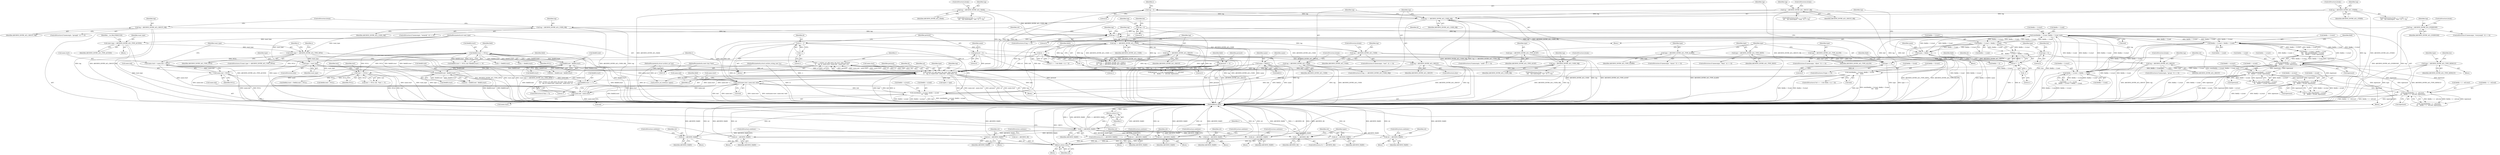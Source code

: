 digraph "0_libarchive_15bf44fd2c1ad0e3fd87048b3fcc90c4dcff1175@integer" {
"1000967" [label="(Call,r = archive_acl_add_entry_len_l(acl, type, permset,\n\t\t    tag, id, name.start, name.end - name.start, sc))"];
"1000969" [label="(Call,archive_acl_add_entry_len_l(acl, type, permset,\n\t\t    tag, id, name.start, name.end - name.start, sc))"];
"1000120" [label="(MethodParameterIn,struct archive_acl *acl)"];
"1000330" [label="(Call,type = ARCHIVE_ENTRY_ACL_TYPE_DEFAULT)"];
"1000942" [label="(Call,type == 0)"];
"1000938" [label="(Call,type = ARCHIVE_ENTRY_ACL_TYPE_ALARM)"];
"1000885" [label="(Call,type = 0)"];
"1000927" [label="(Call,type = ARCHIVE_ENTRY_ACL_TYPE_AUDIT)"];
"1000916" [label="(Call,type = ARCHIVE_ENTRY_ACL_TYPE_ALLOW)"];
"1000900" [label="(Call,type = ARCHIVE_ENTRY_ACL_TYPE_DENY)"];
"1000349" [label="(Call,type = want_type)"];
"1000283" [label="(Call,want_type != ARCHIVE_ENTRY_ACL_TYPE_NFS4)"];
"1000145" [label="(Call,want_type = ARCHIVE_ENTRY_ACL_TYPE_ACCESS)"];
"1000122" [label="(MethodParameterIn,int want_type)"];
"1000652" [label="(Call,permset == 0)"];
"1000270" [label="(Call,permset = 0)"];
"1000637" [label="(Call,tag = ARCHIVE_ENTRY_ACL_USER)"];
"1000783" [label="(Call,tag == ARCHIVE_ENTRY_ACL_USER)"];
"1000772" [label="(Call,tag == 0)"];
"1000753" [label="(Call,tag = ARCHIVE_ENTRY_ACL_GROUP_OBJ)"];
"1000730" [label="(Call,tag = ARCHIVE_ENTRY_ACL_GROUP)"];
"1000786" [label="(Call,tag == ARCHIVE_ENTRY_ACL_GROUP)"];
"1000704" [label="(Call,tag = 0)"];
"1000765" [label="(Call,tag = ARCHIVE_ENTRY_ACL_EVERYONE)"];
"1000742" [label="(Call,tag = ARCHIVE_ENTRY_ACL_USER_OBJ)"];
"1000634" [label="(Call,tag == ARCHIVE_ENTRY_ACL_USER_OBJ)"];
"1000458" [label="(Call,tag = ARCHIVE_ENTRY_ACL_USER_OBJ)"];
"1000397" [label="(Call,tag = 0)"];
"1000518" [label="(Call,tag = ARCHIVE_ENTRY_ACL_MASK)"];
"1000478" [label="(Call,tag = ARCHIVE_ENTRY_ACL_GROUP_OBJ)"];
"1000498" [label="(Call,tag = ARCHIVE_ENTRY_ACL_OTHER)"];
"1000718" [label="(Call,tag = ARCHIVE_ENTRY_ACL_USER)"];
"1000641" [label="(Call,tag = ARCHIVE_ENTRY_ACL_GROUP)"];
"1000606" [label="(Call,id != -1)"];
"1000371" [label="(Call,id == -1)"];
"1000266" [label="(Call,id = -1)"];
"1000268" [label="(Call,-1)"];
"1000373" [label="(Call,-1)"];
"1000608" [label="(Call,-1)"];
"1000978" [label="(Call,name.end - name.start)"];
"1000798" [label="(Call,isint(name.start, name.end, &id))"];
"1000273" [label="(Call,name.start = name.end = NULL)"];
"1000277" [label="(Call,name.end = NULL)"];
"1000243" [label="(Call,field[0].start != NULL)"];
"1000693" [label="(Call,field[0].end - field[0].start)"];
"1000296" [label="(Call,field[0].end - field[0].start)"];
"1000337" [label="(Call,field[0].start += 7)"];
"1000171" [label="(Call,text != NULL)"];
"1000121" [label="(MethodParameterIn,const char *text)"];
"1000793" [label="(Call,name = field[1])"];
"1000950" [label="(Call,isint(field[4 + n].start, field[4 + n].end,\n\t\t\t    &id))"];
"1000352" [label="(Call,isint(field[n + 1].start, field[n + 1].end, &id))"];
"1000552" [label="(Call,ismode(field[n + 1].start,\n\t\t\t\t    field[n + 1].end, &permset))"];
"1000537" [label="(Call,field[n + 1].start < field[n + 1].end)"];
"1000837" [label="(Call,is_nfs4_flags(field[2 + n].start,\n\t\t\t    field[2 + n].end, &permset))"];
"1000813" [label="(Call,is_nfs4_perms(field[1 + n].start,\n\t\t\t    field[1 + n].end, &permset))"];
"1000656" [label="(Call,ismode(field[n + 2 - sol].start,\n\t\t\t    field[n + 2 - sol].end, &permset))"];
"1000610" [label="(Call,field[n + 1].start < field[n + 1].end)"];
"1000581" [label="(Call,field[n + 1].start < field[n + 1].end)"];
"1000380" [label="(Call,isint(field[n + 3].start, field[n + 3].end,\n\t\t\t\t    &id))"];
"1000626" [label="(Call,name = field[n + 1])"];
"1000123" [label="(MethodParameterIn,struct archive_string_conv *sc)"];
"1000987" [label="(Call,r < ARCHIVE_WARN)"];
"1000434" [label="(Call,ret = ARCHIVE_WARN)"];
"1001005" [label="(Return,return (ret);)"];
"1000597" [label="(Call,ret = ARCHIVE_WARN)"];
"1000646" [label="(Call,ret = ARCHIVE_WARN)"];
"1000678" [label="(Call,ret = ARCHIVE_WARN)"];
"1000776" [label="(Call,ret = ARCHIVE_WARN)"];
"1000831" [label="(Call,ret = ARCHIVE_WARN)"];
"1000855" [label="(Call,ret = ARCHIVE_WARN)"];
"1000946" [label="(Call,ret = ARCHIVE_WARN)"];
"1000990" [label="(Return,return (r);)"];
"1000993" [label="(Call,r != ARCHIVE_OK)"];
"1000996" [label="(Call,ret = ARCHIVE_WARN)"];
"1000680" [label="(Identifier,ARCHIVE_WARN)"];
"1000776" [label="(Call,ret = ARCHIVE_WARN)"];
"1000249" [label="(Identifier,NULL)"];
"1000944" [label="(Literal,0)"];
"1000765" [label="(Call,tag = ARCHIVE_ENTRY_ACL_EVERYONE)"];
"1000708" [label="(Identifier,len)"];
"1000798" [label="(Call,isint(name.start, name.end, &id))"];
"1000343" [label="(Literal,7)"];
"1000437" [label="(ControlStructure,continue;)"];
"1000349" [label="(Call,type = want_type)"];
"1000124" [label="(Block,)"];
"1000145" [label="(Call,want_type = ARCHIVE_ENTRY_ACL_TYPE_ACCESS)"];
"1000609" [label="(Literal,1)"];
"1000338" [label="(Call,field[0].start)"];
"1000735" [label="(ControlStructure,if (memcmp(s, \"owner@\", 6) == 0))"];
"1000970" [label="(Identifier,acl)"];
"1000435" [label="(Identifier,ret)"];
"1000332" [label="(Identifier,ARCHIVE_ENTRY_ACL_TYPE_DEFAULT)"];
"1000654" [label="(Literal,0)"];
"1000626" [label="(Call,name = field[n + 1])"];
"1001005" [label="(Return,return (ret);)"];
"1000900" [label="(Call,type = ARCHIVE_ENTRY_ACL_TYPE_DENY)"];
"1000939" [label="(Identifier,type)"];
"1000388" [label="(Call,field[n + 3].end)"];
"1000968" [label="(Identifier,r)"];
"1000705" [label="(Identifier,tag)"];
"1000699" [label="(Call,field[0].start)"];
"1000831" [label="(Call,ret = ARCHIVE_WARN)"];
"1000836" [label="(Call,!is_nfs4_flags(field[2 + n].start,\n\t\t\t    field[2 + n].end, &permset))"];
"1000742" [label="(Call,tag = ARCHIVE_ENTRY_ACL_USER_OBJ)"];
"1000634" [label="(Call,tag == ARCHIVE_ENTRY_ACL_USER_OBJ)"];
"1000828" [label="(Call,&permset)"];
"1000718" [label="(Call,tag = ARCHIVE_ENTRY_ACL_USER)"];
"1000271" [label="(Identifier,permset)"];
"1000560" [label="(Call,field[n + 1].end)"];
"1000433" [label="(Block,)"];
"1000997" [label="(Identifier,ret)"];
"1000500" [label="(Identifier,ARCHIVE_ENTRY_ACL_OTHER)"];
"1000351" [label="(Identifier,want_type)"];
"1000606" [label="(Call,id != -1)"];
"1000830" [label="(Block,)"];
"1000599" [label="(Identifier,ARCHIVE_WARN)"];
"1000286" [label="(Block,)"];
"1000812" [label="(Call,!is_nfs4_perms(field[1 + n].start,\n\t\t\t    field[1 + n].end, &permset))"];
"1000335" [label="(Identifier,len)"];
"1000711" [label="(ControlStructure,if (memcmp(s, \"user\", 4) == 0))"];
"1000789" [label="(Block,)"];
"1000928" [label="(Identifier,type)"];
"1000296" [label="(Call,field[0].end - field[0].start)"];
"1000950" [label="(Call,isint(field[4 + n].start, field[4 + n].end,\n\t\t\t    &id))"];
"1000228" [label="(Call,field[n].start = field[n].end = NULL)"];
"1000856" [label="(Identifier,ret)"];
"1000805" [label="(Call,&id)"];
"1000941" [label="(ControlStructure,if (type == 0))"];
"1000268" [label="(Call,-1)"];
"1000176" [label="(Identifier,text)"];
"1000949" [label="(ControlStructure,continue;)"];
"1000501" [label="(ControlStructure,break;)"];
"1000958" [label="(Call,field[4 + n].end)"];
"1000146" [label="(Identifier,want_type)"];
"1001007" [label="(MethodReturn,RET)"];
"1000814" [label="(Call,field[1 + n].start)"];
"1000838" [label="(Call,field[2 + n].start)"];
"1000353" [label="(Call,field[n + 1].start)"];
"1000681" [label="(ControlStructure,continue;)"];
"1000744" [label="(Identifier,ARCHIVE_ENTRY_ACL_USER_OBJ)"];
"1000730" [label="(Call,tag = ARCHIVE_ENTRY_ACL_GROUP)"];
"1000756" [label="(ControlStructure,break;)"];
"1000989" [label="(Identifier,ARCHIVE_WARN)"];
"1000755" [label="(Identifier,ARCHIVE_ENTRY_ACL_GROUP_OBJ)"];
"1000942" [label="(Call,type == 0)"];
"1000998" [label="(Identifier,ARCHIVE_WARN)"];
"1000598" [label="(Identifier,ret)"];
"1000641" [label="(Call,tag = ARCHIVE_ENTRY_ACL_GROUP)"];
"1000329" [label="(Block,)"];
"1000886" [label="(Identifier,type)"];
"1000971" [label="(Identifier,type)"];
"1000370" [label="(Call,id == -1 && fields > (n + 3))"];
"1000575" [label="(Call,fields == (n + 3) &&\n\t\t\t\t    field[n + 1].start < field[n + 1].end)"];
"1000794" [label="(Identifier,name)"];
"1001002" [label="(Call,archive_acl_reset(acl, types))"];
"1000693" [label="(Call,field[0].end - field[0].start)"];
"1000330" [label="(Call,type = ARCHIVE_ENTRY_ACL_TYPE_DEFAULT)"];
"1000610" [label="(Call,field[n + 1].start < field[n + 1].end)"];
"1000460" [label="(Identifier,ARCHIVE_ENTRY_ACL_USER_OBJ)"];
"1000945" [label="(Block,)"];
"1000143" [label="(Block,)"];
"1000278" [label="(Call,name.end)"];
"1000813" [label="(Call,is_nfs4_perms(field[1 + n].start,\n\t\t\t    field[1 + n].end, &permset))"];
"1000120" [label="(MethodParameterIn,struct archive_acl *acl)"];
"1000397" [label="(Call,tag = 0)"];
"1000793" [label="(Call,name = field[1])"];
"1000771" [label="(ControlStructure,if (tag == 0))"];
"1000600" [label="(ControlStructure,continue;)"];
"1000355" [label="(Identifier,field)"];
"1000785" [label="(Identifier,ARCHIVE_ENTRY_ACL_USER)"];
"1000753" [label="(Call,tag = ARCHIVE_ENTRY_ACL_GROUP_OBJ)"];
"1000399" [label="(Literal,0)"];
"1000555" [label="(Identifier,field)"];
"1000520" [label="(Identifier,ARCHIVE_ENTRY_ACL_MASK)"];
"1000521" [label="(ControlStructure,break;)"];
"1000675" [label="(Call,&permset)"];
"1000597" [label="(Call,ret = ARCHIVE_WARN)"];
"1000283" [label="(Call,want_type != ARCHIVE_ENTRY_ACL_TYPE_NFS4)"];
"1000766" [label="(Identifier,tag)"];
"1000799" [label="(Call,name.start)"];
"1001000" [label="(Identifier,types)"];
"1000679" [label="(Identifier,ret)"];
"1001006" [label="(Identifier,ret)"];
"1000243" [label="(Call,field[0].start != NULL)"];
"1000254" [label="(Identifier,field)"];
"1000538" [label="(Call,field[n + 1].start)"];
"1000788" [label="(Identifier,ARCHIVE_ENTRY_ACL_GROUP)"];
"1000643" [label="(Identifier,ARCHIVE_ENTRY_ACL_GROUP)"];
"1000178" [label="(Block,)"];
"1000242" [label="(Call,field[0].start != NULL && *(field[0].start) == '#')"];
"1000834" [label="(ControlStructure,continue;)"];
"1000294" [label="(Call,len = field[0].end - field[0].start)"];
"1000993" [label="(Call,r != ARCHIVE_OK)"];
"1000122" [label="(MethodParameterIn,int want_type)"];
"1000526" [label="(Block,)"];
"1000567" [label="(Call,&permset)"];
"1000902" [label="(Identifier,ARCHIVE_ENTRY_ACL_TYPE_DENY)"];
"1000545" [label="(Call,field[n + 1].end)"];
"1000857" [label="(Identifier,ARCHIVE_WARN)"];
"1000348" [label="(ControlStructure,else)"];
"1000768" [label="(ControlStructure,break;)"];
"1000636" [label="(Identifier,ARCHIVE_ENTRY_ACL_USER_OBJ)"];
"1000608" [label="(Call,-1)"];
"1000633" [label="(ControlStructure,if (tag == ARCHIVE_ENTRY_ACL_USER_OBJ))"];
"1000628" [label="(Call,field[n + 1])"];
"1000845" [label="(Call,field[2 + n].end)"];
"1000779" [label="(ControlStructure,continue;)"];
"1000733" [label="(ControlStructure,break;)"];
"1000772" [label="(Call,tag == 0)"];
"1000640" [label="(ControlStructure,else)"];
"1000499" [label="(Identifier,tag)"];
"1000267" [label="(Identifier,id)"];
"1000720" [label="(Identifier,ARCHIVE_ENTRY_ACL_USER)"];
"1000360" [label="(Call,field[n + 1].end)"];
"1000607" [label="(Identifier,id)"];
"1000833" [label="(Identifier,ARCHIVE_WARN)"];
"1000885" [label="(Call,type = 0)"];
"1000723" [label="(ControlStructure,if (memcmp(s, \"group\", 5) == 0))"];
"1000123" [label="(MethodParameterIn,struct archive_string_conv *sc)"];
"1000651" [label="(Call,permset == 0 && !ismode(field[n + 2 - sol].start,\n\t\t\t    field[n + 2 - sol].end, &permset))"];
"1000773" [label="(Identifier,tag)"];
"1000890" [label="(Identifier,len)"];
"1000519" [label="(Identifier,tag)"];
"1000483" [label="(ControlStructure,if (len == 1 || (len == 5\n\t\t\t\t    && memcmp(st, \"ther\", 4) == 0)))"];
"1000398" [label="(Identifier,tag)"];
"1000982" [label="(Call,name.start)"];
"1000367" [label="(Call,&id)"];
"1000270" [label="(Call,permset = 0)"];
"1000775" [label="(Block,)"];
"1000800" [label="(Identifier,name)"];
"1000685" [label="(Identifier,s)"];
"1000988" [label="(Identifier,r)"];
"1000272" [label="(Literal,0)"];
"1000613" [label="(Identifier,field)"];
"1000684" [label="(Call,s = field[0].start)"];
"1000973" [label="(Identifier,tag)"];
"1000553" [label="(Call,field[n + 1].start)"];
"1000802" [label="(Call,name.end)"];
"1000987" [label="(Call,r < ARCHIVE_WARN)"];
"1000244" [label="(Call,field[0].start)"];
"1000376" [label="(Identifier,fields)"];
"1000589" [label="(Call,field[n + 1].end)"];
"1000498" [label="(Call,tag = ARCHIVE_ENTRY_ACL_OTHER)"];
"1000947" [label="(Identifier,ret)"];
"1000605" [label="(Call,id != -1 ||\n\t\t\t\t    field[n + 1].start < field[n + 1].end)"];
"1000978" [label="(Call,name.end - name.start)"];
"1000916" [label="(Call,type = ARCHIVE_ENTRY_ACL_TYPE_ALLOW)"];
"1000171" [label="(Call,text != NULL)"];
"1000611" [label="(Call,field[n + 1].start)"];
"1000986" [label="(ControlStructure,if (r < ARCHIVE_WARN))"];
"1000855" [label="(Call,ret = ARCHIVE_WARN)"];
"1000647" [label="(Identifier,ret)"];
"1000767" [label="(Identifier,ARCHIVE_ENTRY_ACL_EVERYONE)"];
"1000369" [label="(ControlStructure,if (id == -1 && fields > (n + 3)))"];
"1000163" [label="(Call,ret = ARCHIVE_OK)"];
"1000333" [label="(ControlStructure,if (len > 7))"];
"1000975" [label="(Call,name.start)"];
"1000401" [label="(Identifier,s)"];
"1000758" [label="(ControlStructure,if (memcmp(s, \"everyone@\", 9) == 0))"];
"1000784" [label="(Identifier,tag)"];
"1000951" [label="(Call,field[4 + n].start)"];
"1000972" [label="(Identifier,permset)"];
"1000537" [label="(Call,field[n + 1].start < field[n + 1].end)"];
"1000337" [label="(Call,field[0].start += 7)"];
"1000677" [label="(Block,)"];
"1000927" [label="(Call,type = ARCHIVE_ENTRY_ACL_TYPE_AUDIT)"];
"1000953" [label="(Identifier,field)"];
"1000657" [label="(Call,field[n + 2 - sol].start)"];
"1000999" [label="(Call,types |= type)"];
"1000787" [label="(Identifier,tag)"];
"1000282" [label="(ControlStructure,if (want_type != ARCHIVE_ENTRY_ACL_TYPE_NFS4))"];
"1000443" [label="(ControlStructure,if (len == 1 || (len == 4\n\t\t\t\t    && memcmp(st, \"ser\", 3) == 0)))"];
"1000461" [label="(ControlStructure,break;)"];
"1000582" [label="(Call,field[n + 1].start)"];
"1000648" [label="(Identifier,ARCHIVE_WARN)"];
"1000786" [label="(Call,tag == ARCHIVE_ENTRY_ACL_GROUP)"];
"1000173" [label="(Identifier,NULL)"];
"1000234" [label="(Call,field[n].end = NULL)"];
"1000284" [label="(Identifier,want_type)"];
"1000909" [label="(ControlStructure,if (memcmp(s, \"allow\", 5) == 0))"];
"1000479" [label="(Identifier,tag)"];
"1000920" [label="(ControlStructure,if (memcmp(s, \"audit\", 5) == 0))"];
"1000148" [label="(Identifier,__LA_FALLTHROUGH)"];
"1000463" [label="(ControlStructure,if (len == 1 || (len == 5\n\t\t\t\t    && memcmp(st, \"roup\", 4) == 0)))"];
"1000992" [label="(ControlStructure,if (r != ARCHIVE_OK))"];
"1000918" [label="(Identifier,ARCHIVE_ENTRY_ACL_TYPE_ALLOW)"];
"1000704" [label="(Call,tag = 0)"];
"1000990" [label="(Return,return (r);)"];
"1000795" [label="(Call,field[1])"];
"1000948" [label="(Identifier,ARCHIVE_WARN)"];
"1000994" [label="(Identifier,r)"];
"1000372" [label="(Identifier,id)"];
"1000639" [label="(Identifier,ARCHIVE_ENTRY_ACL_USER)"];
"1000287" [label="(Call,s = field[0].start)"];
"1000754" [label="(Identifier,tag)"];
"1000596" [label="(Block,)"];
"1000893" [label="(ControlStructure,if (memcmp(s, \"deny\", 4) == 0))"];
"1000991" [label="(Identifier,r)"];
"1000832" [label="(Identifier,ret)"];
"1000985" [label="(Identifier,sc)"];
"1000852" [label="(Call,&permset)"];
"1000380" [label="(Call,isint(field[n + 3].start, field[n + 3].end,\n\t\t\t\t    &id))"];
"1000731" [label="(Identifier,tag)"];
"1000821" [label="(Call,field[1 + n].end)"];
"1000996" [label="(Call,ret = ARCHIVE_WARN)"];
"1000436" [label="(Identifier,ARCHIVE_WARN)"];
"1000854" [label="(Block,)"];
"1000917" [label="(Identifier,type)"];
"1000719" [label="(Identifier,tag)"];
"1000967" [label="(Call,r = archive_acl_add_entry_len_l(acl, type, permset,\n\t\t    tag, id, name.start, name.end - name.start, sc))"];
"1000938" [label="(Call,type = ARCHIVE_ENTRY_ACL_TYPE_ALARM)"];
"1000774" [label="(Literal,0)"];
"1000743" [label="(Identifier,tag)"];
"1000269" [label="(Literal,1)"];
"1000655" [label="(Call,!ismode(field[n + 2 - sol].start,\n\t\t\t    field[n + 2 - sol].end, &permset))"];
"1000374" [label="(Literal,1)"];
"1000656" [label="(Call,ismode(field[n + 2 - sol].start,\n\t\t\t    field[n + 2 - sol].end, &permset))"];
"1000381" [label="(Call,field[n + 3].start)"];
"1000931" [label="(ControlStructure,if (memcmp(s, \"alarm\", 5) == 0))"];
"1000638" [label="(Identifier,tag)"];
"1000302" [label="(Call,field[0].start)"];
"1000459" [label="(Identifier,tag)"];
"1000625" [label="(Block,)"];
"1000678" [label="(Call,ret = ARCHIVE_WARN)"];
"1000642" [label="(Identifier,tag)"];
"1000618" [label="(Call,field[n + 1].end)"];
"1000121" [label="(MethodParameterIn,const char *text)"];
"1000732" [label="(Identifier,ARCHIVE_ENTRY_ACL_GROUP)"];
"1000373" [label="(Call,-1)"];
"1000281" [label="(Identifier,NULL)"];
"1000552" [label="(Call,ismode(field[n + 1].start,\n\t\t\t\t    field[n + 1].end, &permset))"];
"1000627" [label="(Identifier,name)"];
"1000969" [label="(Call,archive_acl_add_entry_len_l(acl, type, permset,\n\t\t    tag, id, name.start, name.end - name.start, sc))"];
"1000480" [label="(Identifier,ARCHIVE_ENTRY_ACL_GROUP_OBJ)"];
"1000887" [label="(Literal,0)"];
"1000274" [label="(Call,name.start)"];
"1000503" [label="(ControlStructure,if (len == 1 || (len == 4\n\t\t\t\t    && memcmp(st, \"ask\", 3) == 0)))"];
"1000277" [label="(Call,name.end = NULL)"];
"1000901" [label="(Identifier,type)"];
"1000694" [label="(Call,field[0].end)"];
"1000170" [label="(Call,text != NULL &&  *text != '\0')"];
"1000837" [label="(Call,is_nfs4_flags(field[2 + n].start,\n\t\t\t    field[2 + n].end, &permset))"];
"1000481" [label="(ControlStructure,break;)"];
"1000649" [label="(ControlStructure,continue;)"];
"1000652" [label="(Call,permset == 0)"];
"1000644" [label="(ControlStructure,break;)"];
"1000331" [label="(Identifier,type)"];
"1000478" [label="(Call,tag = ARCHIVE_ENTRY_ACL_GROUP_OBJ)"];
"1000782" [label="(Call,tag == ARCHIVE_ENTRY_ACL_USER ||\n\t\t\t    tag == ARCHIVE_ENTRY_ACL_GROUP)"];
"1000147" [label="(Identifier,ARCHIVE_ENTRY_ACL_TYPE_ACCESS)"];
"1000458" [label="(Call,tag = ARCHIVE_ENTRY_ACL_USER_OBJ)"];
"1000518" [label="(Call,tag = ARCHIVE_ENTRY_ACL_MASK)"];
"1000371" [label="(Call,id == -1)"];
"1000635" [label="(Identifier,tag)"];
"1000273" [label="(Call,name.start = name.end = NULL)"];
"1000172" [label="(Identifier,text)"];
"1000350" [label="(Identifier,type)"];
"1000974" [label="(Identifier,id)"];
"1000266" [label="(Call,id = -1)"];
"1000706" [label="(Literal,0)"];
"1000536" [label="(Call,field[n + 1].start < field[n + 1].end\n\t\t\t\t    && ismode(field[n + 1].start,\n\t\t\t\t    field[n + 1].end, &permset))"];
"1000297" [label="(Call,field[0].end)"];
"1000691" [label="(Call,len = field[0].end - field[0].start)"];
"1000777" [label="(Identifier,ret)"];
"1000637" [label="(Call,tag = ARCHIVE_ENTRY_ACL_USER)"];
"1000940" [label="(Identifier,ARCHIVE_ENTRY_ACL_TYPE_ALARM)"];
"1000929" [label="(Identifier,ARCHIVE_ENTRY_ACL_TYPE_AUDIT)"];
"1000395" [label="(Call,&id)"];
"1000581" [label="(Call,field[n + 1].start < field[n + 1].end)"];
"1000659" [label="(Identifier,field)"];
"1000946" [label="(Call,ret = ARCHIVE_WARN)"];
"1000288" [label="(Identifier,s)"];
"1000721" [label="(ControlStructure,break;)"];
"1000352" [label="(Call,isint(field[n + 1].start, field[n + 1].end, &id))"];
"1000646" [label="(Call,ret = ARCHIVE_WARN)"];
"1000995" [label="(Identifier,ARCHIVE_OK)"];
"1000783" [label="(Call,tag == ARCHIVE_ENTRY_ACL_USER)"];
"1000275" [label="(Identifier,name)"];
"1000816" [label="(Identifier,field)"];
"1000285" [label="(Identifier,ARCHIVE_ENTRY_ACL_TYPE_NFS4)"];
"1000653" [label="(Identifier,permset)"];
"1000434" [label="(Call,ret = ARCHIVE_WARN)"];
"1000858" [label="(ControlStructure,continue;)"];
"1000943" [label="(Identifier,type)"];
"1000965" [label="(Call,&id)"];
"1000778" [label="(Identifier,ARCHIVE_WARN)"];
"1000746" [label="(ControlStructure,if (memcmp(s, \"group@\", 6) == 0))"];
"1000666" [label="(Call,field[n + 2 - sol].end)"];
"1000979" [label="(Call,name.end)"];
"1000683" [label="(Block,)"];
"1000967" -> "1000178"  [label="AST: "];
"1000967" -> "1000969"  [label="CFG: "];
"1000968" -> "1000967"  [label="AST: "];
"1000969" -> "1000967"  [label="AST: "];
"1000988" -> "1000967"  [label="CFG: "];
"1000967" -> "1001007"  [label="DDG: archive_acl_add_entry_len_l(acl, type, permset,\n\t\t    tag, id, name.start, name.end - name.start, sc)"];
"1000969" -> "1000967"  [label="DDG: permset"];
"1000969" -> "1000967"  [label="DDG: name.end - name.start"];
"1000969" -> "1000967"  [label="DDG: name.start"];
"1000969" -> "1000967"  [label="DDG: id"];
"1000969" -> "1000967"  [label="DDG: sc"];
"1000969" -> "1000967"  [label="DDG: type"];
"1000969" -> "1000967"  [label="DDG: tag"];
"1000969" -> "1000967"  [label="DDG: acl"];
"1000967" -> "1000987"  [label="DDG: r"];
"1000969" -> "1000985"  [label="CFG: "];
"1000970" -> "1000969"  [label="AST: "];
"1000971" -> "1000969"  [label="AST: "];
"1000972" -> "1000969"  [label="AST: "];
"1000973" -> "1000969"  [label="AST: "];
"1000974" -> "1000969"  [label="AST: "];
"1000975" -> "1000969"  [label="AST: "];
"1000978" -> "1000969"  [label="AST: "];
"1000985" -> "1000969"  [label="AST: "];
"1000969" -> "1001007"  [label="DDG: permset"];
"1000969" -> "1001007"  [label="DDG: id"];
"1000969" -> "1001007"  [label="DDG: name.start"];
"1000969" -> "1001007"  [label="DDG: tag"];
"1000969" -> "1001007"  [label="DDG: type"];
"1000969" -> "1001007"  [label="DDG: sc"];
"1000969" -> "1001007"  [label="DDG: acl"];
"1000969" -> "1001007"  [label="DDG: name.end - name.start"];
"1000120" -> "1000969"  [label="DDG: acl"];
"1000330" -> "1000969"  [label="DDG: type"];
"1000942" -> "1000969"  [label="DDG: type"];
"1000349" -> "1000969"  [label="DDG: type"];
"1000652" -> "1000969"  [label="DDG: permset"];
"1000270" -> "1000969"  [label="DDG: permset"];
"1000637" -> "1000969"  [label="DDG: tag"];
"1000458" -> "1000969"  [label="DDG: tag"];
"1000397" -> "1000969"  [label="DDG: tag"];
"1000518" -> "1000969"  [label="DDG: tag"];
"1000498" -> "1000969"  [label="DDG: tag"];
"1000786" -> "1000969"  [label="DDG: tag"];
"1000641" -> "1000969"  [label="DDG: tag"];
"1000478" -> "1000969"  [label="DDG: tag"];
"1000783" -> "1000969"  [label="DDG: tag"];
"1000606" -> "1000969"  [label="DDG: id"];
"1000266" -> "1000969"  [label="DDG: id"];
"1000371" -> "1000969"  [label="DDG: id"];
"1000978" -> "1000969"  [label="DDG: name.start"];
"1000978" -> "1000969"  [label="DDG: name.end"];
"1000626" -> "1000969"  [label="DDG: name"];
"1000793" -> "1000969"  [label="DDG: name"];
"1000123" -> "1000969"  [label="DDG: sc"];
"1000969" -> "1000999"  [label="DDG: type"];
"1000969" -> "1001002"  [label="DDG: acl"];
"1000120" -> "1000119"  [label="AST: "];
"1000120" -> "1001007"  [label="DDG: acl"];
"1000120" -> "1001002"  [label="DDG: acl"];
"1000330" -> "1000329"  [label="AST: "];
"1000330" -> "1000332"  [label="CFG: "];
"1000331" -> "1000330"  [label="AST: "];
"1000332" -> "1000330"  [label="AST: "];
"1000335" -> "1000330"  [label="CFG: "];
"1000330" -> "1001007"  [label="DDG: type"];
"1000330" -> "1001007"  [label="DDG: ARCHIVE_ENTRY_ACL_TYPE_DEFAULT"];
"1000942" -> "1000941"  [label="AST: "];
"1000942" -> "1000944"  [label="CFG: "];
"1000943" -> "1000942"  [label="AST: "];
"1000944" -> "1000942"  [label="AST: "];
"1000947" -> "1000942"  [label="CFG: "];
"1000953" -> "1000942"  [label="CFG: "];
"1000942" -> "1001007"  [label="DDG: type == 0"];
"1000942" -> "1001007"  [label="DDG: type"];
"1000938" -> "1000942"  [label="DDG: type"];
"1000885" -> "1000942"  [label="DDG: type"];
"1000927" -> "1000942"  [label="DDG: type"];
"1000916" -> "1000942"  [label="DDG: type"];
"1000900" -> "1000942"  [label="DDG: type"];
"1000938" -> "1000931"  [label="AST: "];
"1000938" -> "1000940"  [label="CFG: "];
"1000939" -> "1000938"  [label="AST: "];
"1000940" -> "1000938"  [label="AST: "];
"1000943" -> "1000938"  [label="CFG: "];
"1000938" -> "1001007"  [label="DDG: ARCHIVE_ENTRY_ACL_TYPE_ALARM"];
"1000885" -> "1000683"  [label="AST: "];
"1000885" -> "1000887"  [label="CFG: "];
"1000886" -> "1000885"  [label="AST: "];
"1000887" -> "1000885"  [label="AST: "];
"1000890" -> "1000885"  [label="CFG: "];
"1000927" -> "1000920"  [label="AST: "];
"1000927" -> "1000929"  [label="CFG: "];
"1000928" -> "1000927"  [label="AST: "];
"1000929" -> "1000927"  [label="AST: "];
"1000943" -> "1000927"  [label="CFG: "];
"1000927" -> "1001007"  [label="DDG: ARCHIVE_ENTRY_ACL_TYPE_AUDIT"];
"1000916" -> "1000909"  [label="AST: "];
"1000916" -> "1000918"  [label="CFG: "];
"1000917" -> "1000916"  [label="AST: "];
"1000918" -> "1000916"  [label="AST: "];
"1000943" -> "1000916"  [label="CFG: "];
"1000916" -> "1001007"  [label="DDG: ARCHIVE_ENTRY_ACL_TYPE_ALLOW"];
"1000900" -> "1000893"  [label="AST: "];
"1000900" -> "1000902"  [label="CFG: "];
"1000901" -> "1000900"  [label="AST: "];
"1000902" -> "1000900"  [label="AST: "];
"1000943" -> "1000900"  [label="CFG: "];
"1000900" -> "1001007"  [label="DDG: ARCHIVE_ENTRY_ACL_TYPE_DENY"];
"1000349" -> "1000348"  [label="AST: "];
"1000349" -> "1000351"  [label="CFG: "];
"1000350" -> "1000349"  [label="AST: "];
"1000351" -> "1000349"  [label="AST: "];
"1000355" -> "1000349"  [label="CFG: "];
"1000349" -> "1001007"  [label="DDG: want_type"];
"1000349" -> "1001007"  [label="DDG: type"];
"1000283" -> "1000349"  [label="DDG: want_type"];
"1000122" -> "1000349"  [label="DDG: want_type"];
"1000283" -> "1000282"  [label="AST: "];
"1000283" -> "1000285"  [label="CFG: "];
"1000284" -> "1000283"  [label="AST: "];
"1000285" -> "1000283"  [label="AST: "];
"1000288" -> "1000283"  [label="CFG: "];
"1000685" -> "1000283"  [label="CFG: "];
"1000283" -> "1001007"  [label="DDG: ARCHIVE_ENTRY_ACL_TYPE_NFS4"];
"1000283" -> "1001007"  [label="DDG: want_type"];
"1000283" -> "1001007"  [label="DDG: want_type != ARCHIVE_ENTRY_ACL_TYPE_NFS4"];
"1000145" -> "1000283"  [label="DDG: want_type"];
"1000122" -> "1000283"  [label="DDG: want_type"];
"1000145" -> "1000143"  [label="AST: "];
"1000145" -> "1000147"  [label="CFG: "];
"1000146" -> "1000145"  [label="AST: "];
"1000147" -> "1000145"  [label="AST: "];
"1000148" -> "1000145"  [label="CFG: "];
"1000145" -> "1001007"  [label="DDG: want_type"];
"1000145" -> "1001007"  [label="DDG: ARCHIVE_ENTRY_ACL_TYPE_ACCESS"];
"1000122" -> "1000145"  [label="DDG: want_type"];
"1000122" -> "1000119"  [label="AST: "];
"1000122" -> "1001007"  [label="DDG: want_type"];
"1000652" -> "1000651"  [label="AST: "];
"1000652" -> "1000654"  [label="CFG: "];
"1000653" -> "1000652"  [label="AST: "];
"1000654" -> "1000652"  [label="AST: "];
"1000659" -> "1000652"  [label="CFG: "];
"1000651" -> "1000652"  [label="CFG: "];
"1000652" -> "1001007"  [label="DDG: permset"];
"1000652" -> "1000651"  [label="DDG: permset"];
"1000652" -> "1000651"  [label="DDG: 0"];
"1000270" -> "1000652"  [label="DDG: permset"];
"1000270" -> "1000178"  [label="AST: "];
"1000270" -> "1000272"  [label="CFG: "];
"1000271" -> "1000270"  [label="AST: "];
"1000272" -> "1000270"  [label="AST: "];
"1000275" -> "1000270"  [label="CFG: "];
"1000270" -> "1001007"  [label="DDG: permset"];
"1000637" -> "1000633"  [label="AST: "];
"1000637" -> "1000639"  [label="CFG: "];
"1000638" -> "1000637"  [label="AST: "];
"1000639" -> "1000637"  [label="AST: "];
"1000644" -> "1000637"  [label="CFG: "];
"1000637" -> "1001007"  [label="DDG: tag"];
"1000637" -> "1001007"  [label="DDG: ARCHIVE_ENTRY_ACL_USER"];
"1000783" -> "1000637"  [label="DDG: ARCHIVE_ENTRY_ACL_USER"];
"1000783" -> "1000782"  [label="AST: "];
"1000783" -> "1000785"  [label="CFG: "];
"1000784" -> "1000783"  [label="AST: "];
"1000785" -> "1000783"  [label="AST: "];
"1000787" -> "1000783"  [label="CFG: "];
"1000782" -> "1000783"  [label="CFG: "];
"1000783" -> "1001007"  [label="DDG: ARCHIVE_ENTRY_ACL_USER"];
"1000783" -> "1001007"  [label="DDG: tag"];
"1000783" -> "1000718"  [label="DDG: ARCHIVE_ENTRY_ACL_USER"];
"1000783" -> "1000782"  [label="DDG: tag"];
"1000783" -> "1000782"  [label="DDG: ARCHIVE_ENTRY_ACL_USER"];
"1000772" -> "1000783"  [label="DDG: tag"];
"1000783" -> "1000786"  [label="DDG: tag"];
"1000772" -> "1000771"  [label="AST: "];
"1000772" -> "1000774"  [label="CFG: "];
"1000773" -> "1000772"  [label="AST: "];
"1000774" -> "1000772"  [label="AST: "];
"1000777" -> "1000772"  [label="CFG: "];
"1000784" -> "1000772"  [label="CFG: "];
"1000772" -> "1001007"  [label="DDG: tag"];
"1000772" -> "1001007"  [label="DDG: tag == 0"];
"1000753" -> "1000772"  [label="DDG: tag"];
"1000730" -> "1000772"  [label="DDG: tag"];
"1000704" -> "1000772"  [label="DDG: tag"];
"1000765" -> "1000772"  [label="DDG: tag"];
"1000742" -> "1000772"  [label="DDG: tag"];
"1000718" -> "1000772"  [label="DDG: tag"];
"1000753" -> "1000746"  [label="AST: "];
"1000753" -> "1000755"  [label="CFG: "];
"1000754" -> "1000753"  [label="AST: "];
"1000755" -> "1000753"  [label="AST: "];
"1000756" -> "1000753"  [label="CFG: "];
"1000753" -> "1001007"  [label="DDG: tag"];
"1000753" -> "1001007"  [label="DDG: ARCHIVE_ENTRY_ACL_GROUP_OBJ"];
"1000730" -> "1000723"  [label="AST: "];
"1000730" -> "1000732"  [label="CFG: "];
"1000731" -> "1000730"  [label="AST: "];
"1000732" -> "1000730"  [label="AST: "];
"1000733" -> "1000730"  [label="CFG: "];
"1000730" -> "1001007"  [label="DDG: tag"];
"1000730" -> "1001007"  [label="DDG: ARCHIVE_ENTRY_ACL_GROUP"];
"1000786" -> "1000730"  [label="DDG: ARCHIVE_ENTRY_ACL_GROUP"];
"1000786" -> "1000782"  [label="AST: "];
"1000786" -> "1000788"  [label="CFG: "];
"1000787" -> "1000786"  [label="AST: "];
"1000788" -> "1000786"  [label="AST: "];
"1000782" -> "1000786"  [label="CFG: "];
"1000786" -> "1001007"  [label="DDG: ARCHIVE_ENTRY_ACL_GROUP"];
"1000786" -> "1001007"  [label="DDG: tag"];
"1000786" -> "1000641"  [label="DDG: ARCHIVE_ENTRY_ACL_GROUP"];
"1000786" -> "1000782"  [label="DDG: tag"];
"1000786" -> "1000782"  [label="DDG: ARCHIVE_ENTRY_ACL_GROUP"];
"1000704" -> "1000683"  [label="AST: "];
"1000704" -> "1000706"  [label="CFG: "];
"1000705" -> "1000704"  [label="AST: "];
"1000706" -> "1000704"  [label="AST: "];
"1000708" -> "1000704"  [label="CFG: "];
"1000704" -> "1001007"  [label="DDG: tag"];
"1000765" -> "1000758"  [label="AST: "];
"1000765" -> "1000767"  [label="CFG: "];
"1000766" -> "1000765"  [label="AST: "];
"1000767" -> "1000765"  [label="AST: "];
"1000768" -> "1000765"  [label="CFG: "];
"1000765" -> "1001007"  [label="DDG: ARCHIVE_ENTRY_ACL_EVERYONE"];
"1000765" -> "1001007"  [label="DDG: tag"];
"1000742" -> "1000735"  [label="AST: "];
"1000742" -> "1000744"  [label="CFG: "];
"1000743" -> "1000742"  [label="AST: "];
"1000744" -> "1000742"  [label="AST: "];
"1000756" -> "1000742"  [label="CFG: "];
"1000742" -> "1001007"  [label="DDG: ARCHIVE_ENTRY_ACL_USER_OBJ"];
"1000742" -> "1001007"  [label="DDG: tag"];
"1000634" -> "1000742"  [label="DDG: ARCHIVE_ENTRY_ACL_USER_OBJ"];
"1000634" -> "1000633"  [label="AST: "];
"1000634" -> "1000636"  [label="CFG: "];
"1000635" -> "1000634"  [label="AST: "];
"1000636" -> "1000634"  [label="AST: "];
"1000638" -> "1000634"  [label="CFG: "];
"1000642" -> "1000634"  [label="CFG: "];
"1000634" -> "1001007"  [label="DDG: ARCHIVE_ENTRY_ACL_USER_OBJ"];
"1000634" -> "1001007"  [label="DDG: tag == ARCHIVE_ENTRY_ACL_USER_OBJ"];
"1000634" -> "1000458"  [label="DDG: ARCHIVE_ENTRY_ACL_USER_OBJ"];
"1000458" -> "1000634"  [label="DDG: tag"];
"1000397" -> "1000634"  [label="DDG: tag"];
"1000518" -> "1000634"  [label="DDG: tag"];
"1000478" -> "1000634"  [label="DDG: tag"];
"1000498" -> "1000634"  [label="DDG: tag"];
"1000458" -> "1000443"  [label="AST: "];
"1000458" -> "1000460"  [label="CFG: "];
"1000459" -> "1000458"  [label="AST: "];
"1000460" -> "1000458"  [label="AST: "];
"1000461" -> "1000458"  [label="CFG: "];
"1000458" -> "1001007"  [label="DDG: ARCHIVE_ENTRY_ACL_USER_OBJ"];
"1000458" -> "1001007"  [label="DDG: tag"];
"1000397" -> "1000286"  [label="AST: "];
"1000397" -> "1000399"  [label="CFG: "];
"1000398" -> "1000397"  [label="AST: "];
"1000399" -> "1000397"  [label="AST: "];
"1000401" -> "1000397"  [label="CFG: "];
"1000397" -> "1001007"  [label="DDG: tag"];
"1000518" -> "1000503"  [label="AST: "];
"1000518" -> "1000520"  [label="CFG: "];
"1000519" -> "1000518"  [label="AST: "];
"1000520" -> "1000518"  [label="AST: "];
"1000521" -> "1000518"  [label="CFG: "];
"1000518" -> "1001007"  [label="DDG: ARCHIVE_ENTRY_ACL_MASK"];
"1000518" -> "1001007"  [label="DDG: tag"];
"1000478" -> "1000463"  [label="AST: "];
"1000478" -> "1000480"  [label="CFG: "];
"1000479" -> "1000478"  [label="AST: "];
"1000480" -> "1000478"  [label="AST: "];
"1000481" -> "1000478"  [label="CFG: "];
"1000478" -> "1001007"  [label="DDG: tag"];
"1000478" -> "1001007"  [label="DDG: ARCHIVE_ENTRY_ACL_GROUP_OBJ"];
"1000498" -> "1000483"  [label="AST: "];
"1000498" -> "1000500"  [label="CFG: "];
"1000499" -> "1000498"  [label="AST: "];
"1000500" -> "1000498"  [label="AST: "];
"1000501" -> "1000498"  [label="CFG: "];
"1000498" -> "1001007"  [label="DDG: tag"];
"1000498" -> "1001007"  [label="DDG: ARCHIVE_ENTRY_ACL_OTHER"];
"1000718" -> "1000711"  [label="AST: "];
"1000718" -> "1000720"  [label="CFG: "];
"1000719" -> "1000718"  [label="AST: "];
"1000720" -> "1000718"  [label="AST: "];
"1000721" -> "1000718"  [label="CFG: "];
"1000718" -> "1001007"  [label="DDG: ARCHIVE_ENTRY_ACL_USER"];
"1000718" -> "1001007"  [label="DDG: tag"];
"1000641" -> "1000640"  [label="AST: "];
"1000641" -> "1000643"  [label="CFG: "];
"1000642" -> "1000641"  [label="AST: "];
"1000643" -> "1000641"  [label="AST: "];
"1000644" -> "1000641"  [label="CFG: "];
"1000641" -> "1001007"  [label="DDG: ARCHIVE_ENTRY_ACL_GROUP"];
"1000641" -> "1001007"  [label="DDG: tag"];
"1000606" -> "1000605"  [label="AST: "];
"1000606" -> "1000608"  [label="CFG: "];
"1000607" -> "1000606"  [label="AST: "];
"1000608" -> "1000606"  [label="AST: "];
"1000613" -> "1000606"  [label="CFG: "];
"1000605" -> "1000606"  [label="CFG: "];
"1000606" -> "1001007"  [label="DDG: id"];
"1000606" -> "1001007"  [label="DDG: -1"];
"1000606" -> "1000605"  [label="DDG: id"];
"1000606" -> "1000605"  [label="DDG: -1"];
"1000371" -> "1000606"  [label="DDG: id"];
"1000608" -> "1000606"  [label="DDG: 1"];
"1000371" -> "1000370"  [label="AST: "];
"1000371" -> "1000373"  [label="CFG: "];
"1000372" -> "1000371"  [label="AST: "];
"1000373" -> "1000371"  [label="AST: "];
"1000376" -> "1000371"  [label="CFG: "];
"1000370" -> "1000371"  [label="CFG: "];
"1000371" -> "1001007"  [label="DDG: -1"];
"1000371" -> "1001007"  [label="DDG: id"];
"1000371" -> "1000370"  [label="DDG: id"];
"1000371" -> "1000370"  [label="DDG: -1"];
"1000266" -> "1000371"  [label="DDG: id"];
"1000373" -> "1000371"  [label="DDG: 1"];
"1000266" -> "1000178"  [label="AST: "];
"1000266" -> "1000268"  [label="CFG: "];
"1000267" -> "1000266"  [label="AST: "];
"1000268" -> "1000266"  [label="AST: "];
"1000271" -> "1000266"  [label="CFG: "];
"1000266" -> "1001007"  [label="DDG: id"];
"1000266" -> "1001007"  [label="DDG: -1"];
"1000268" -> "1000266"  [label="DDG: 1"];
"1000268" -> "1000269"  [label="CFG: "];
"1000269" -> "1000268"  [label="AST: "];
"1000373" -> "1000374"  [label="CFG: "];
"1000374" -> "1000373"  [label="AST: "];
"1000608" -> "1000609"  [label="CFG: "];
"1000609" -> "1000608"  [label="AST: "];
"1000978" -> "1000982"  [label="CFG: "];
"1000979" -> "1000978"  [label="AST: "];
"1000982" -> "1000978"  [label="AST: "];
"1000985" -> "1000978"  [label="CFG: "];
"1000978" -> "1001007"  [label="DDG: name.end"];
"1000798" -> "1000978"  [label="DDG: name.end"];
"1000798" -> "1000978"  [label="DDG: name.start"];
"1000626" -> "1000978"  [label="DDG: name"];
"1000793" -> "1000978"  [label="DDG: name"];
"1000277" -> "1000978"  [label="DDG: name.end"];
"1000273" -> "1000978"  [label="DDG: name.start"];
"1000798" -> "1000789"  [label="AST: "];
"1000798" -> "1000805"  [label="CFG: "];
"1000799" -> "1000798"  [label="AST: "];
"1000802" -> "1000798"  [label="AST: "];
"1000805" -> "1000798"  [label="AST: "];
"1000816" -> "1000798"  [label="CFG: "];
"1000798" -> "1001007"  [label="DDG: &id"];
"1000798" -> "1001007"  [label="DDG: name.end"];
"1000798" -> "1001007"  [label="DDG: name.start"];
"1000798" -> "1001007"  [label="DDG: isint(name.start, name.end, &id)"];
"1000798" -> "1000352"  [label="DDG: &id"];
"1000273" -> "1000798"  [label="DDG: name.start"];
"1000793" -> "1000798"  [label="DDG: name"];
"1000277" -> "1000798"  [label="DDG: name.end"];
"1000950" -> "1000798"  [label="DDG: &id"];
"1000352" -> "1000798"  [label="DDG: &id"];
"1000380" -> "1000798"  [label="DDG: &id"];
"1000798" -> "1000950"  [label="DDG: &id"];
"1000273" -> "1000178"  [label="AST: "];
"1000273" -> "1000277"  [label="CFG: "];
"1000274" -> "1000273"  [label="AST: "];
"1000277" -> "1000273"  [label="AST: "];
"1000284" -> "1000273"  [label="CFG: "];
"1000273" -> "1001007"  [label="DDG: name.start"];
"1000277" -> "1000273"  [label="DDG: name.end"];
"1000243" -> "1000273"  [label="DDG: NULL"];
"1000277" -> "1000281"  [label="CFG: "];
"1000278" -> "1000277"  [label="AST: "];
"1000281" -> "1000277"  [label="AST: "];
"1000277" -> "1001007"  [label="DDG: name.end"];
"1000277" -> "1001007"  [label="DDG: NULL"];
"1000243" -> "1000277"  [label="DDG: NULL"];
"1000243" -> "1000242"  [label="AST: "];
"1000243" -> "1000249"  [label="CFG: "];
"1000244" -> "1000243"  [label="AST: "];
"1000249" -> "1000243"  [label="AST: "];
"1000254" -> "1000243"  [label="CFG: "];
"1000242" -> "1000243"  [label="CFG: "];
"1000243" -> "1001007"  [label="DDG: field[0].start"];
"1000243" -> "1000171"  [label="DDG: NULL"];
"1000243" -> "1000242"  [label="DDG: field[0].start"];
"1000243" -> "1000242"  [label="DDG: NULL"];
"1000693" -> "1000243"  [label="DDG: field[0].start"];
"1000337" -> "1000243"  [label="DDG: field[0].start"];
"1000296" -> "1000243"  [label="DDG: field[0].start"];
"1000171" -> "1000243"  [label="DDG: NULL"];
"1000243" -> "1000287"  [label="DDG: field[0].start"];
"1000243" -> "1000296"  [label="DDG: field[0].start"];
"1000243" -> "1000684"  [label="DDG: field[0].start"];
"1000243" -> "1000693"  [label="DDG: field[0].start"];
"1000693" -> "1000691"  [label="AST: "];
"1000693" -> "1000699"  [label="CFG: "];
"1000694" -> "1000693"  [label="AST: "];
"1000699" -> "1000693"  [label="AST: "];
"1000691" -> "1000693"  [label="CFG: "];
"1000693" -> "1001007"  [label="DDG: field[0].start"];
"1000693" -> "1001007"  [label="DDG: field[0].end"];
"1000693" -> "1000296"  [label="DDG: field[0].end"];
"1000693" -> "1000691"  [label="DDG: field[0].end"];
"1000693" -> "1000691"  [label="DDG: field[0].start"];
"1000296" -> "1000693"  [label="DDG: field[0].end"];
"1000296" -> "1000294"  [label="AST: "];
"1000296" -> "1000302"  [label="CFG: "];
"1000297" -> "1000296"  [label="AST: "];
"1000302" -> "1000296"  [label="AST: "];
"1000294" -> "1000296"  [label="CFG: "];
"1000296" -> "1001007"  [label="DDG: field[0].start"];
"1000296" -> "1001007"  [label="DDG: field[0].end"];
"1000296" -> "1000294"  [label="DDG: field[0].end"];
"1000296" -> "1000294"  [label="DDG: field[0].start"];
"1000296" -> "1000337"  [label="DDG: field[0].start"];
"1000337" -> "1000333"  [label="AST: "];
"1000337" -> "1000343"  [label="CFG: "];
"1000338" -> "1000337"  [label="AST: "];
"1000343" -> "1000337"  [label="AST: "];
"1000355" -> "1000337"  [label="CFG: "];
"1000337" -> "1001007"  [label="DDG: field[0].start"];
"1000171" -> "1000170"  [label="AST: "];
"1000171" -> "1000173"  [label="CFG: "];
"1000172" -> "1000171"  [label="AST: "];
"1000173" -> "1000171"  [label="AST: "];
"1000176" -> "1000171"  [label="CFG: "];
"1000170" -> "1000171"  [label="CFG: "];
"1000171" -> "1001007"  [label="DDG: text"];
"1000171" -> "1001007"  [label="DDG: NULL"];
"1000171" -> "1000170"  [label="DDG: text"];
"1000171" -> "1000170"  [label="DDG: NULL"];
"1000121" -> "1000171"  [label="DDG: text"];
"1000171" -> "1000228"  [label="DDG: NULL"];
"1000171" -> "1000234"  [label="DDG: NULL"];
"1000121" -> "1000119"  [label="AST: "];
"1000121" -> "1001007"  [label="DDG: text"];
"1000793" -> "1000789"  [label="AST: "];
"1000793" -> "1000795"  [label="CFG: "];
"1000794" -> "1000793"  [label="AST: "];
"1000795" -> "1000793"  [label="AST: "];
"1000800" -> "1000793"  [label="CFG: "];
"1000793" -> "1001007"  [label="DDG: field[1]"];
"1000793" -> "1001007"  [label="DDG: name"];
"1000950" -> "1000683"  [label="AST: "];
"1000950" -> "1000965"  [label="CFG: "];
"1000951" -> "1000950"  [label="AST: "];
"1000958" -> "1000950"  [label="AST: "];
"1000965" -> "1000950"  [label="AST: "];
"1000968" -> "1000950"  [label="CFG: "];
"1000950" -> "1001007"  [label="DDG: &id"];
"1000950" -> "1001007"  [label="DDG: isint(field[4 + n].start, field[4 + n].end,\n\t\t\t    &id)"];
"1000950" -> "1001007"  [label="DDG: field[4 + n].end"];
"1000950" -> "1001007"  [label="DDG: field[4 + n].start"];
"1000950" -> "1000352"  [label="DDG: &id"];
"1000352" -> "1000950"  [label="DDG: &id"];
"1000380" -> "1000950"  [label="DDG: &id"];
"1000352" -> "1000286"  [label="AST: "];
"1000352" -> "1000367"  [label="CFG: "];
"1000353" -> "1000352"  [label="AST: "];
"1000360" -> "1000352"  [label="AST: "];
"1000367" -> "1000352"  [label="AST: "];
"1000372" -> "1000352"  [label="CFG: "];
"1000352" -> "1001007"  [label="DDG: field[n + 1].start"];
"1000352" -> "1001007"  [label="DDG: &id"];
"1000352" -> "1001007"  [label="DDG: field[n + 1].end"];
"1000352" -> "1001007"  [label="DDG: isint(field[n + 1].start, field[n + 1].end, &id)"];
"1000552" -> "1000352"  [label="DDG: field[n + 1].start"];
"1000552" -> "1000352"  [label="DDG: field[n + 1].end"];
"1000610" -> "1000352"  [label="DDG: field[n + 1].start"];
"1000610" -> "1000352"  [label="DDG: field[n + 1].end"];
"1000581" -> "1000352"  [label="DDG: field[n + 1].start"];
"1000581" -> "1000352"  [label="DDG: field[n + 1].end"];
"1000537" -> "1000352"  [label="DDG: field[n + 1].start"];
"1000537" -> "1000352"  [label="DDG: field[n + 1].end"];
"1000380" -> "1000352"  [label="DDG: &id"];
"1000352" -> "1000380"  [label="DDG: &id"];
"1000352" -> "1000537"  [label="DDG: field[n + 1].start"];
"1000352" -> "1000537"  [label="DDG: field[n + 1].end"];
"1000352" -> "1000581"  [label="DDG: field[n + 1].start"];
"1000352" -> "1000581"  [label="DDG: field[n + 1].end"];
"1000352" -> "1000610"  [label="DDG: field[n + 1].start"];
"1000352" -> "1000610"  [label="DDG: field[n + 1].end"];
"1000352" -> "1000626"  [label="DDG: field[n + 1].start"];
"1000352" -> "1000626"  [label="DDG: field[n + 1].end"];
"1000552" -> "1000536"  [label="AST: "];
"1000552" -> "1000567"  [label="CFG: "];
"1000553" -> "1000552"  [label="AST: "];
"1000560" -> "1000552"  [label="AST: "];
"1000567" -> "1000552"  [label="AST: "];
"1000536" -> "1000552"  [label="CFG: "];
"1000552" -> "1001007"  [label="DDG: field[n + 1].start"];
"1000552" -> "1001007"  [label="DDG: field[n + 1].end"];
"1000552" -> "1001007"  [label="DDG: &permset"];
"1000552" -> "1000536"  [label="DDG: field[n + 1].start"];
"1000552" -> "1000536"  [label="DDG: field[n + 1].end"];
"1000552" -> "1000536"  [label="DDG: &permset"];
"1000537" -> "1000552"  [label="DDG: field[n + 1].start"];
"1000537" -> "1000552"  [label="DDG: field[n + 1].end"];
"1000837" -> "1000552"  [label="DDG: &permset"];
"1000656" -> "1000552"  [label="DDG: &permset"];
"1000813" -> "1000552"  [label="DDG: &permset"];
"1000552" -> "1000581"  [label="DDG: field[n + 1].start"];
"1000552" -> "1000581"  [label="DDG: field[n + 1].end"];
"1000552" -> "1000656"  [label="DDG: &permset"];
"1000552" -> "1000813"  [label="DDG: &permset"];
"1000537" -> "1000536"  [label="AST: "];
"1000537" -> "1000545"  [label="CFG: "];
"1000538" -> "1000537"  [label="AST: "];
"1000545" -> "1000537"  [label="AST: "];
"1000555" -> "1000537"  [label="CFG: "];
"1000536" -> "1000537"  [label="CFG: "];
"1000537" -> "1001007"  [label="DDG: field[n + 1].end"];
"1000537" -> "1001007"  [label="DDG: field[n + 1].start"];
"1000537" -> "1000536"  [label="DDG: field[n + 1].start"];
"1000537" -> "1000536"  [label="DDG: field[n + 1].end"];
"1000537" -> "1000581"  [label="DDG: field[n + 1].start"];
"1000537" -> "1000581"  [label="DDG: field[n + 1].end"];
"1000837" -> "1000836"  [label="AST: "];
"1000837" -> "1000852"  [label="CFG: "];
"1000838" -> "1000837"  [label="AST: "];
"1000845" -> "1000837"  [label="AST: "];
"1000852" -> "1000837"  [label="AST: "];
"1000836" -> "1000837"  [label="CFG: "];
"1000837" -> "1001007"  [label="DDG: field[2 + n].start"];
"1000837" -> "1001007"  [label="DDG: &permset"];
"1000837" -> "1001007"  [label="DDG: field[2 + n].end"];
"1000837" -> "1000656"  [label="DDG: &permset"];
"1000837" -> "1000813"  [label="DDG: &permset"];
"1000837" -> "1000836"  [label="DDG: field[2 + n].start"];
"1000837" -> "1000836"  [label="DDG: field[2 + n].end"];
"1000837" -> "1000836"  [label="DDG: &permset"];
"1000813" -> "1000837"  [label="DDG: &permset"];
"1000813" -> "1000812"  [label="AST: "];
"1000813" -> "1000828"  [label="CFG: "];
"1000814" -> "1000813"  [label="AST: "];
"1000821" -> "1000813"  [label="AST: "];
"1000828" -> "1000813"  [label="AST: "];
"1000812" -> "1000813"  [label="CFG: "];
"1000813" -> "1001007"  [label="DDG: field[1 + n].start"];
"1000813" -> "1001007"  [label="DDG: &permset"];
"1000813" -> "1001007"  [label="DDG: field[1 + n].end"];
"1000813" -> "1000656"  [label="DDG: &permset"];
"1000813" -> "1000812"  [label="DDG: field[1 + n].start"];
"1000813" -> "1000812"  [label="DDG: field[1 + n].end"];
"1000813" -> "1000812"  [label="DDG: &permset"];
"1000656" -> "1000813"  [label="DDG: &permset"];
"1000656" -> "1000655"  [label="AST: "];
"1000656" -> "1000675"  [label="CFG: "];
"1000657" -> "1000656"  [label="AST: "];
"1000666" -> "1000656"  [label="AST: "];
"1000675" -> "1000656"  [label="AST: "];
"1000655" -> "1000656"  [label="CFG: "];
"1000656" -> "1001007"  [label="DDG: &permset"];
"1000656" -> "1001007"  [label="DDG: field[n + 2 - sol].end"];
"1000656" -> "1001007"  [label="DDG: field[n + 2 - sol].start"];
"1000656" -> "1000655"  [label="DDG: field[n + 2 - sol].start"];
"1000656" -> "1000655"  [label="DDG: field[n + 2 - sol].end"];
"1000656" -> "1000655"  [label="DDG: &permset"];
"1000610" -> "1000605"  [label="AST: "];
"1000610" -> "1000618"  [label="CFG: "];
"1000611" -> "1000610"  [label="AST: "];
"1000618" -> "1000610"  [label="AST: "];
"1000605" -> "1000610"  [label="CFG: "];
"1000610" -> "1001007"  [label="DDG: field[n + 1].end"];
"1000610" -> "1001007"  [label="DDG: field[n + 1].start"];
"1000610" -> "1000605"  [label="DDG: field[n + 1].start"];
"1000610" -> "1000605"  [label="DDG: field[n + 1].end"];
"1000610" -> "1000626"  [label="DDG: field[n + 1].end"];
"1000610" -> "1000626"  [label="DDG: field[n + 1].start"];
"1000581" -> "1000575"  [label="AST: "];
"1000581" -> "1000589"  [label="CFG: "];
"1000582" -> "1000581"  [label="AST: "];
"1000589" -> "1000581"  [label="AST: "];
"1000575" -> "1000581"  [label="CFG: "];
"1000581" -> "1001007"  [label="DDG: field[n + 1].end"];
"1000581" -> "1001007"  [label="DDG: field[n + 1].start"];
"1000581" -> "1000575"  [label="DDG: field[n + 1].start"];
"1000581" -> "1000575"  [label="DDG: field[n + 1].end"];
"1000380" -> "1000369"  [label="AST: "];
"1000380" -> "1000395"  [label="CFG: "];
"1000381" -> "1000380"  [label="AST: "];
"1000388" -> "1000380"  [label="AST: "];
"1000395" -> "1000380"  [label="AST: "];
"1000398" -> "1000380"  [label="CFG: "];
"1000380" -> "1001007"  [label="DDG: isint(field[n + 3].start, field[n + 3].end,\n\t\t\t\t    &id)"];
"1000380" -> "1001007"  [label="DDG: field[n + 3].end"];
"1000380" -> "1001007"  [label="DDG: field[n + 3].start"];
"1000380" -> "1001007"  [label="DDG: &id"];
"1000626" -> "1000625"  [label="AST: "];
"1000626" -> "1000628"  [label="CFG: "];
"1000627" -> "1000626"  [label="AST: "];
"1000628" -> "1000626"  [label="AST: "];
"1000635" -> "1000626"  [label="CFG: "];
"1000626" -> "1001007"  [label="DDG: name"];
"1000626" -> "1001007"  [label="DDG: field[n + 1]"];
"1000123" -> "1000119"  [label="AST: "];
"1000123" -> "1001007"  [label="DDG: sc"];
"1000987" -> "1000986"  [label="AST: "];
"1000987" -> "1000989"  [label="CFG: "];
"1000988" -> "1000987"  [label="AST: "];
"1000989" -> "1000987"  [label="AST: "];
"1000991" -> "1000987"  [label="CFG: "];
"1000994" -> "1000987"  [label="CFG: "];
"1000987" -> "1001007"  [label="DDG: r"];
"1000987" -> "1001007"  [label="DDG: ARCHIVE_WARN"];
"1000987" -> "1001007"  [label="DDG: r < ARCHIVE_WARN"];
"1000987" -> "1000434"  [label="DDG: ARCHIVE_WARN"];
"1000987" -> "1000597"  [label="DDG: ARCHIVE_WARN"];
"1000987" -> "1000646"  [label="DDG: ARCHIVE_WARN"];
"1000987" -> "1000678"  [label="DDG: ARCHIVE_WARN"];
"1000987" -> "1000776"  [label="DDG: ARCHIVE_WARN"];
"1000987" -> "1000831"  [label="DDG: ARCHIVE_WARN"];
"1000987" -> "1000855"  [label="DDG: ARCHIVE_WARN"];
"1000987" -> "1000946"  [label="DDG: ARCHIVE_WARN"];
"1000987" -> "1000990"  [label="DDG: r"];
"1000987" -> "1000993"  [label="DDG: r"];
"1000987" -> "1000996"  [label="DDG: ARCHIVE_WARN"];
"1000434" -> "1000433"  [label="AST: "];
"1000434" -> "1000436"  [label="CFG: "];
"1000435" -> "1000434"  [label="AST: "];
"1000436" -> "1000434"  [label="AST: "];
"1000437" -> "1000434"  [label="CFG: "];
"1000434" -> "1001007"  [label="DDG: ARCHIVE_WARN"];
"1000434" -> "1001007"  [label="DDG: ret"];
"1000434" -> "1001005"  [label="DDG: ret"];
"1001005" -> "1000124"  [label="AST: "];
"1001005" -> "1001006"  [label="CFG: "];
"1001006" -> "1001005"  [label="AST: "];
"1001007" -> "1001005"  [label="CFG: "];
"1001005" -> "1001007"  [label="DDG: <RET>"];
"1001006" -> "1001005"  [label="DDG: ret"];
"1000163" -> "1001005"  [label="DDG: ret"];
"1000597" -> "1001005"  [label="DDG: ret"];
"1000678" -> "1001005"  [label="DDG: ret"];
"1000646" -> "1001005"  [label="DDG: ret"];
"1000996" -> "1001005"  [label="DDG: ret"];
"1000776" -> "1001005"  [label="DDG: ret"];
"1000831" -> "1001005"  [label="DDG: ret"];
"1000946" -> "1001005"  [label="DDG: ret"];
"1000855" -> "1001005"  [label="DDG: ret"];
"1000597" -> "1000596"  [label="AST: "];
"1000597" -> "1000599"  [label="CFG: "];
"1000598" -> "1000597"  [label="AST: "];
"1000599" -> "1000597"  [label="AST: "];
"1000600" -> "1000597"  [label="CFG: "];
"1000597" -> "1001007"  [label="DDG: ARCHIVE_WARN"];
"1000597" -> "1001007"  [label="DDG: ret"];
"1000646" -> "1000526"  [label="AST: "];
"1000646" -> "1000648"  [label="CFG: "];
"1000647" -> "1000646"  [label="AST: "];
"1000648" -> "1000646"  [label="AST: "];
"1000649" -> "1000646"  [label="CFG: "];
"1000646" -> "1001007"  [label="DDG: ret"];
"1000646" -> "1001007"  [label="DDG: ARCHIVE_WARN"];
"1000678" -> "1000677"  [label="AST: "];
"1000678" -> "1000680"  [label="CFG: "];
"1000679" -> "1000678"  [label="AST: "];
"1000680" -> "1000678"  [label="AST: "];
"1000681" -> "1000678"  [label="CFG: "];
"1000678" -> "1001007"  [label="DDG: ARCHIVE_WARN"];
"1000678" -> "1001007"  [label="DDG: ret"];
"1000776" -> "1000775"  [label="AST: "];
"1000776" -> "1000778"  [label="CFG: "];
"1000777" -> "1000776"  [label="AST: "];
"1000778" -> "1000776"  [label="AST: "];
"1000779" -> "1000776"  [label="CFG: "];
"1000776" -> "1001007"  [label="DDG: ret"];
"1000776" -> "1001007"  [label="DDG: ARCHIVE_WARN"];
"1000831" -> "1000830"  [label="AST: "];
"1000831" -> "1000833"  [label="CFG: "];
"1000832" -> "1000831"  [label="AST: "];
"1000833" -> "1000831"  [label="AST: "];
"1000834" -> "1000831"  [label="CFG: "];
"1000831" -> "1001007"  [label="DDG: ret"];
"1000831" -> "1001007"  [label="DDG: ARCHIVE_WARN"];
"1000855" -> "1000854"  [label="AST: "];
"1000855" -> "1000857"  [label="CFG: "];
"1000856" -> "1000855"  [label="AST: "];
"1000857" -> "1000855"  [label="AST: "];
"1000858" -> "1000855"  [label="CFG: "];
"1000855" -> "1001007"  [label="DDG: ARCHIVE_WARN"];
"1000855" -> "1001007"  [label="DDG: ret"];
"1000946" -> "1000945"  [label="AST: "];
"1000946" -> "1000948"  [label="CFG: "];
"1000947" -> "1000946"  [label="AST: "];
"1000948" -> "1000946"  [label="AST: "];
"1000949" -> "1000946"  [label="CFG: "];
"1000946" -> "1001007"  [label="DDG: ARCHIVE_WARN"];
"1000946" -> "1001007"  [label="DDG: ret"];
"1000990" -> "1000986"  [label="AST: "];
"1000990" -> "1000991"  [label="CFG: "];
"1000991" -> "1000990"  [label="AST: "];
"1001007" -> "1000990"  [label="CFG: "];
"1000990" -> "1001007"  [label="DDG: <RET>"];
"1000991" -> "1000990"  [label="DDG: r"];
"1000993" -> "1000992"  [label="AST: "];
"1000993" -> "1000995"  [label="CFG: "];
"1000994" -> "1000993"  [label="AST: "];
"1000995" -> "1000993"  [label="AST: "];
"1000997" -> "1000993"  [label="CFG: "];
"1001000" -> "1000993"  [label="CFG: "];
"1000993" -> "1001007"  [label="DDG: r != ARCHIVE_OK"];
"1000993" -> "1001007"  [label="DDG: r"];
"1000993" -> "1001007"  [label="DDG: ARCHIVE_OK"];
"1000996" -> "1000992"  [label="AST: "];
"1000996" -> "1000998"  [label="CFG: "];
"1000997" -> "1000996"  [label="AST: "];
"1000998" -> "1000996"  [label="AST: "];
"1001000" -> "1000996"  [label="CFG: "];
"1000996" -> "1001007"  [label="DDG: ARCHIVE_WARN"];
"1000996" -> "1001007"  [label="DDG: ret"];
}
